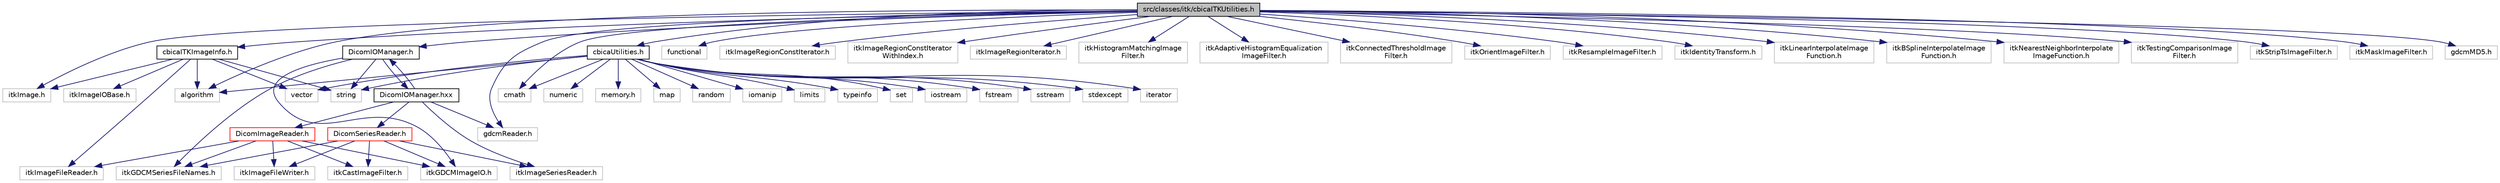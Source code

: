 digraph "src/classes/itk/cbicaITKUtilities.h"
{
 // LATEX_PDF_SIZE
  edge [fontname="Helvetica",fontsize="10",labelfontname="Helvetica",labelfontsize="10"];
  node [fontname="Helvetica",fontsize="10",shape=record];
  Node0 [label="src/classes/itk/cbicaITKUtilities.h",height=0.2,width=0.4,color="black", fillcolor="grey75", style="filled", fontcolor="black",tooltip="Some basic utility functions."];
  Node0 -> Node1 [color="midnightblue",fontsize="10",style="solid",fontname="Helvetica"];
  Node1 [label="algorithm",height=0.2,width=0.4,color="grey75", fillcolor="white", style="filled",tooltip=" "];
  Node0 -> Node2 [color="midnightblue",fontsize="10",style="solid",fontname="Helvetica"];
  Node2 [label="functional",height=0.2,width=0.4,color="grey75", fillcolor="white", style="filled",tooltip=" "];
  Node0 -> Node3 [color="midnightblue",fontsize="10",style="solid",fontname="Helvetica"];
  Node3 [label="cmath",height=0.2,width=0.4,color="grey75", fillcolor="white", style="filled",tooltip=" "];
  Node0 -> Node4 [color="midnightblue",fontsize="10",style="solid",fontname="Helvetica"];
  Node4 [label="itkImage.h",height=0.2,width=0.4,color="grey75", fillcolor="white", style="filled",tooltip=" "];
  Node0 -> Node5 [color="midnightblue",fontsize="10",style="solid",fontname="Helvetica"];
  Node5 [label="itkImageRegionConstIterator.h",height=0.2,width=0.4,color="grey75", fillcolor="white", style="filled",tooltip=" "];
  Node0 -> Node6 [color="midnightblue",fontsize="10",style="solid",fontname="Helvetica"];
  Node6 [label="itkImageRegionConstIterator\lWithIndex.h",height=0.2,width=0.4,color="grey75", fillcolor="white", style="filled",tooltip=" "];
  Node0 -> Node7 [color="midnightblue",fontsize="10",style="solid",fontname="Helvetica"];
  Node7 [label="itkImageRegionIterator.h",height=0.2,width=0.4,color="grey75", fillcolor="white", style="filled",tooltip=" "];
  Node0 -> Node8 [color="midnightblue",fontsize="10",style="solid",fontname="Helvetica"];
  Node8 [label="itkHistogramMatchingImage\lFilter.h",height=0.2,width=0.4,color="grey75", fillcolor="white", style="filled",tooltip=" "];
  Node0 -> Node9 [color="midnightblue",fontsize="10",style="solid",fontname="Helvetica"];
  Node9 [label="itkAdaptiveHistogramEqualization\lImageFilter.h",height=0.2,width=0.4,color="grey75", fillcolor="white", style="filled",tooltip=" "];
  Node0 -> Node10 [color="midnightblue",fontsize="10",style="solid",fontname="Helvetica"];
  Node10 [label="itkConnectedThresholdImage\lFilter.h",height=0.2,width=0.4,color="grey75", fillcolor="white", style="filled",tooltip=" "];
  Node0 -> Node11 [color="midnightblue",fontsize="10",style="solid",fontname="Helvetica"];
  Node11 [label="itkOrientImageFilter.h",height=0.2,width=0.4,color="grey75", fillcolor="white", style="filled",tooltip=" "];
  Node0 -> Node12 [color="midnightblue",fontsize="10",style="solid",fontname="Helvetica"];
  Node12 [label="itkResampleImageFilter.h",height=0.2,width=0.4,color="grey75", fillcolor="white", style="filled",tooltip=" "];
  Node0 -> Node13 [color="midnightblue",fontsize="10",style="solid",fontname="Helvetica"];
  Node13 [label="itkIdentityTransform.h",height=0.2,width=0.4,color="grey75", fillcolor="white", style="filled",tooltip=" "];
  Node0 -> Node14 [color="midnightblue",fontsize="10",style="solid",fontname="Helvetica"];
  Node14 [label="itkLinearInterpolateImage\lFunction.h",height=0.2,width=0.4,color="grey75", fillcolor="white", style="filled",tooltip=" "];
  Node0 -> Node15 [color="midnightblue",fontsize="10",style="solid",fontname="Helvetica"];
  Node15 [label="itkBSplineInterpolateImage\lFunction.h",height=0.2,width=0.4,color="grey75", fillcolor="white", style="filled",tooltip=" "];
  Node0 -> Node16 [color="midnightblue",fontsize="10",style="solid",fontname="Helvetica"];
  Node16 [label="itkNearestNeighborInterpolate\lImageFunction.h",height=0.2,width=0.4,color="grey75", fillcolor="white", style="filled",tooltip=" "];
  Node0 -> Node17 [color="midnightblue",fontsize="10",style="solid",fontname="Helvetica"];
  Node17 [label="itkTestingComparisonImage\lFilter.h",height=0.2,width=0.4,color="grey75", fillcolor="white", style="filled",tooltip=" "];
  Node0 -> Node18 [color="midnightblue",fontsize="10",style="solid",fontname="Helvetica"];
  Node18 [label="itkStripTsImageFilter.h",height=0.2,width=0.4,color="grey75", fillcolor="white", style="filled",tooltip=" "];
  Node0 -> Node19 [color="midnightblue",fontsize="10",style="solid",fontname="Helvetica"];
  Node19 [label="itkMaskImageFilter.h",height=0.2,width=0.4,color="grey75", fillcolor="white", style="filled",tooltip=" "];
  Node0 -> Node20 [color="midnightblue",fontsize="10",style="solid",fontname="Helvetica"];
  Node20 [label="cbicaUtilities.h",height=0.2,width=0.4,color="black", fillcolor="white", style="filled",URL="$cbicaUtilities_8h.html",tooltip="Some basic utility functions."];
  Node20 -> Node21 [color="midnightblue",fontsize="10",style="solid",fontname="Helvetica"];
  Node21 [label="string",height=0.2,width=0.4,color="grey75", fillcolor="white", style="filled",tooltip=" "];
  Node20 -> Node22 [color="midnightblue",fontsize="10",style="solid",fontname="Helvetica"];
  Node22 [label="typeinfo",height=0.2,width=0.4,color="grey75", fillcolor="white", style="filled",tooltip=" "];
  Node20 -> Node23 [color="midnightblue",fontsize="10",style="solid",fontname="Helvetica"];
  Node23 [label="vector",height=0.2,width=0.4,color="grey75", fillcolor="white", style="filled",tooltip=" "];
  Node20 -> Node24 [color="midnightblue",fontsize="10",style="solid",fontname="Helvetica"];
  Node24 [label="set",height=0.2,width=0.4,color="grey75", fillcolor="white", style="filled",tooltip=" "];
  Node20 -> Node1 [color="midnightblue",fontsize="10",style="solid",fontname="Helvetica"];
  Node20 -> Node25 [color="midnightblue",fontsize="10",style="solid",fontname="Helvetica"];
  Node25 [label="iostream",height=0.2,width=0.4,color="grey75", fillcolor="white", style="filled",tooltip=" "];
  Node20 -> Node26 [color="midnightblue",fontsize="10",style="solid",fontname="Helvetica"];
  Node26 [label="fstream",height=0.2,width=0.4,color="grey75", fillcolor="white", style="filled",tooltip=" "];
  Node20 -> Node27 [color="midnightblue",fontsize="10",style="solid",fontname="Helvetica"];
  Node27 [label="sstream",height=0.2,width=0.4,color="grey75", fillcolor="white", style="filled",tooltip=" "];
  Node20 -> Node28 [color="midnightblue",fontsize="10",style="solid",fontname="Helvetica"];
  Node28 [label="stdexcept",height=0.2,width=0.4,color="grey75", fillcolor="white", style="filled",tooltip=" "];
  Node20 -> Node29 [color="midnightblue",fontsize="10",style="solid",fontname="Helvetica"];
  Node29 [label="iterator",height=0.2,width=0.4,color="grey75", fillcolor="white", style="filled",tooltip=" "];
  Node20 -> Node3 [color="midnightblue",fontsize="10",style="solid",fontname="Helvetica"];
  Node20 -> Node30 [color="midnightblue",fontsize="10",style="solid",fontname="Helvetica"];
  Node30 [label="numeric",height=0.2,width=0.4,color="grey75", fillcolor="white", style="filled",tooltip=" "];
  Node20 -> Node31 [color="midnightblue",fontsize="10",style="solid",fontname="Helvetica"];
  Node31 [label="memory.h",height=0.2,width=0.4,color="grey75", fillcolor="white", style="filled",tooltip=" "];
  Node20 -> Node32 [color="midnightblue",fontsize="10",style="solid",fontname="Helvetica"];
  Node32 [label="map",height=0.2,width=0.4,color="grey75", fillcolor="white", style="filled",tooltip=" "];
  Node20 -> Node33 [color="midnightblue",fontsize="10",style="solid",fontname="Helvetica"];
  Node33 [label="random",height=0.2,width=0.4,color="grey75", fillcolor="white", style="filled",tooltip=" "];
  Node20 -> Node34 [color="midnightblue",fontsize="10",style="solid",fontname="Helvetica"];
  Node34 [label="iomanip",height=0.2,width=0.4,color="grey75", fillcolor="white", style="filled",tooltip=" "];
  Node20 -> Node35 [color="midnightblue",fontsize="10",style="solid",fontname="Helvetica"];
  Node35 [label="limits",height=0.2,width=0.4,color="grey75", fillcolor="white", style="filled",tooltip=" "];
  Node0 -> Node36 [color="midnightblue",fontsize="10",style="solid",fontname="Helvetica"];
  Node36 [label="cbicaITKImageInfo.h",height=0.2,width=0.4,color="black", fillcolor="white", style="filled",URL="$cbicaITKImageInfo_8h.html",tooltip="Declaration of the ImageInfo class."];
  Node36 -> Node1 [color="midnightblue",fontsize="10",style="solid",fontname="Helvetica"];
  Node36 -> Node21 [color="midnightblue",fontsize="10",style="solid",fontname="Helvetica"];
  Node36 -> Node23 [color="midnightblue",fontsize="10",style="solid",fontname="Helvetica"];
  Node36 -> Node4 [color="midnightblue",fontsize="10",style="solid",fontname="Helvetica"];
  Node36 -> Node37 [color="midnightblue",fontsize="10",style="solid",fontname="Helvetica"];
  Node37 [label="itkImageIOBase.h",height=0.2,width=0.4,color="grey75", fillcolor="white", style="filled",tooltip=" "];
  Node36 -> Node38 [color="midnightblue",fontsize="10",style="solid",fontname="Helvetica"];
  Node38 [label="itkImageFileReader.h",height=0.2,width=0.4,color="grey75", fillcolor="white", style="filled",tooltip=" "];
  Node0 -> Node39 [color="midnightblue",fontsize="10",style="solid",fontname="Helvetica"];
  Node39 [label="gdcmMD5.h",height=0.2,width=0.4,color="grey75", fillcolor="white", style="filled",tooltip=" "];
  Node0 -> Node40 [color="midnightblue",fontsize="10",style="solid",fontname="Helvetica"];
  Node40 [label="gdcmReader.h",height=0.2,width=0.4,color="grey75", fillcolor="white", style="filled",tooltip=" "];
  Node0 -> Node41 [color="midnightblue",fontsize="10",style="solid",fontname="Helvetica"];
  Node41 [label="DicomIOManager.h",height=0.2,width=0.4,color="black", fillcolor="white", style="filled",URL="$DicomIOManager_8h_source.html",tooltip=" "];
  Node41 -> Node42 [color="midnightblue",fontsize="10",style="solid",fontname="Helvetica"];
  Node42 [label="itkGDCMImageIO.h",height=0.2,width=0.4,color="grey75", fillcolor="white", style="filled",tooltip=" "];
  Node41 -> Node43 [color="midnightblue",fontsize="10",style="solid",fontname="Helvetica"];
  Node43 [label="itkGDCMSeriesFileNames.h",height=0.2,width=0.4,color="grey75", fillcolor="white", style="filled",tooltip=" "];
  Node41 -> Node21 [color="midnightblue",fontsize="10",style="solid",fontname="Helvetica"];
  Node41 -> Node44 [color="midnightblue",fontsize="10",style="solid",fontname="Helvetica"];
  Node44 [label="DicomIOManager.hxx",height=0.2,width=0.4,color="black", fillcolor="white", style="filled",URL="$DicomIOManager_8hxx_source.html",tooltip=" "];
  Node44 -> Node41 [color="midnightblue",fontsize="10",style="solid",fontname="Helvetica"];
  Node44 -> Node45 [color="midnightblue",fontsize="10",style="solid",fontname="Helvetica"];
  Node45 [label="itkImageSeriesReader.h",height=0.2,width=0.4,color="grey75", fillcolor="white", style="filled",tooltip=" "];
  Node44 -> Node46 [color="midnightblue",fontsize="10",style="solid",fontname="Helvetica"];
  Node46 [label="DicomSeriesReader.h",height=0.2,width=0.4,color="red", fillcolor="white", style="filled",URL="$DicomSeriesReader_8h_source.html",tooltip=" "];
  Node46 -> Node45 [color="midnightblue",fontsize="10",style="solid",fontname="Helvetica"];
  Node46 -> Node42 [color="midnightblue",fontsize="10",style="solid",fontname="Helvetica"];
  Node46 -> Node43 [color="midnightblue",fontsize="10",style="solid",fontname="Helvetica"];
  Node46 -> Node47 [color="midnightblue",fontsize="10",style="solid",fontname="Helvetica"];
  Node47 [label="itkImageFileWriter.h",height=0.2,width=0.4,color="grey75", fillcolor="white", style="filled",tooltip=" "];
  Node46 -> Node48 [color="midnightblue",fontsize="10",style="solid",fontname="Helvetica"];
  Node48 [label="itkCastImageFilter.h",height=0.2,width=0.4,color="grey75", fillcolor="white", style="filled",tooltip=" "];
  Node44 -> Node50 [color="midnightblue",fontsize="10",style="solid",fontname="Helvetica"];
  Node50 [label="DicomImageReader.h",height=0.2,width=0.4,color="red", fillcolor="white", style="filled",URL="$DicomImageReader_8h_source.html",tooltip=" "];
  Node50 -> Node38 [color="midnightblue",fontsize="10",style="solid",fontname="Helvetica"];
  Node50 -> Node42 [color="midnightblue",fontsize="10",style="solid",fontname="Helvetica"];
  Node50 -> Node43 [color="midnightblue",fontsize="10",style="solid",fontname="Helvetica"];
  Node50 -> Node47 [color="midnightblue",fontsize="10",style="solid",fontname="Helvetica"];
  Node50 -> Node48 [color="midnightblue",fontsize="10",style="solid",fontname="Helvetica"];
  Node44 -> Node40 [color="midnightblue",fontsize="10",style="solid",fontname="Helvetica"];
}
